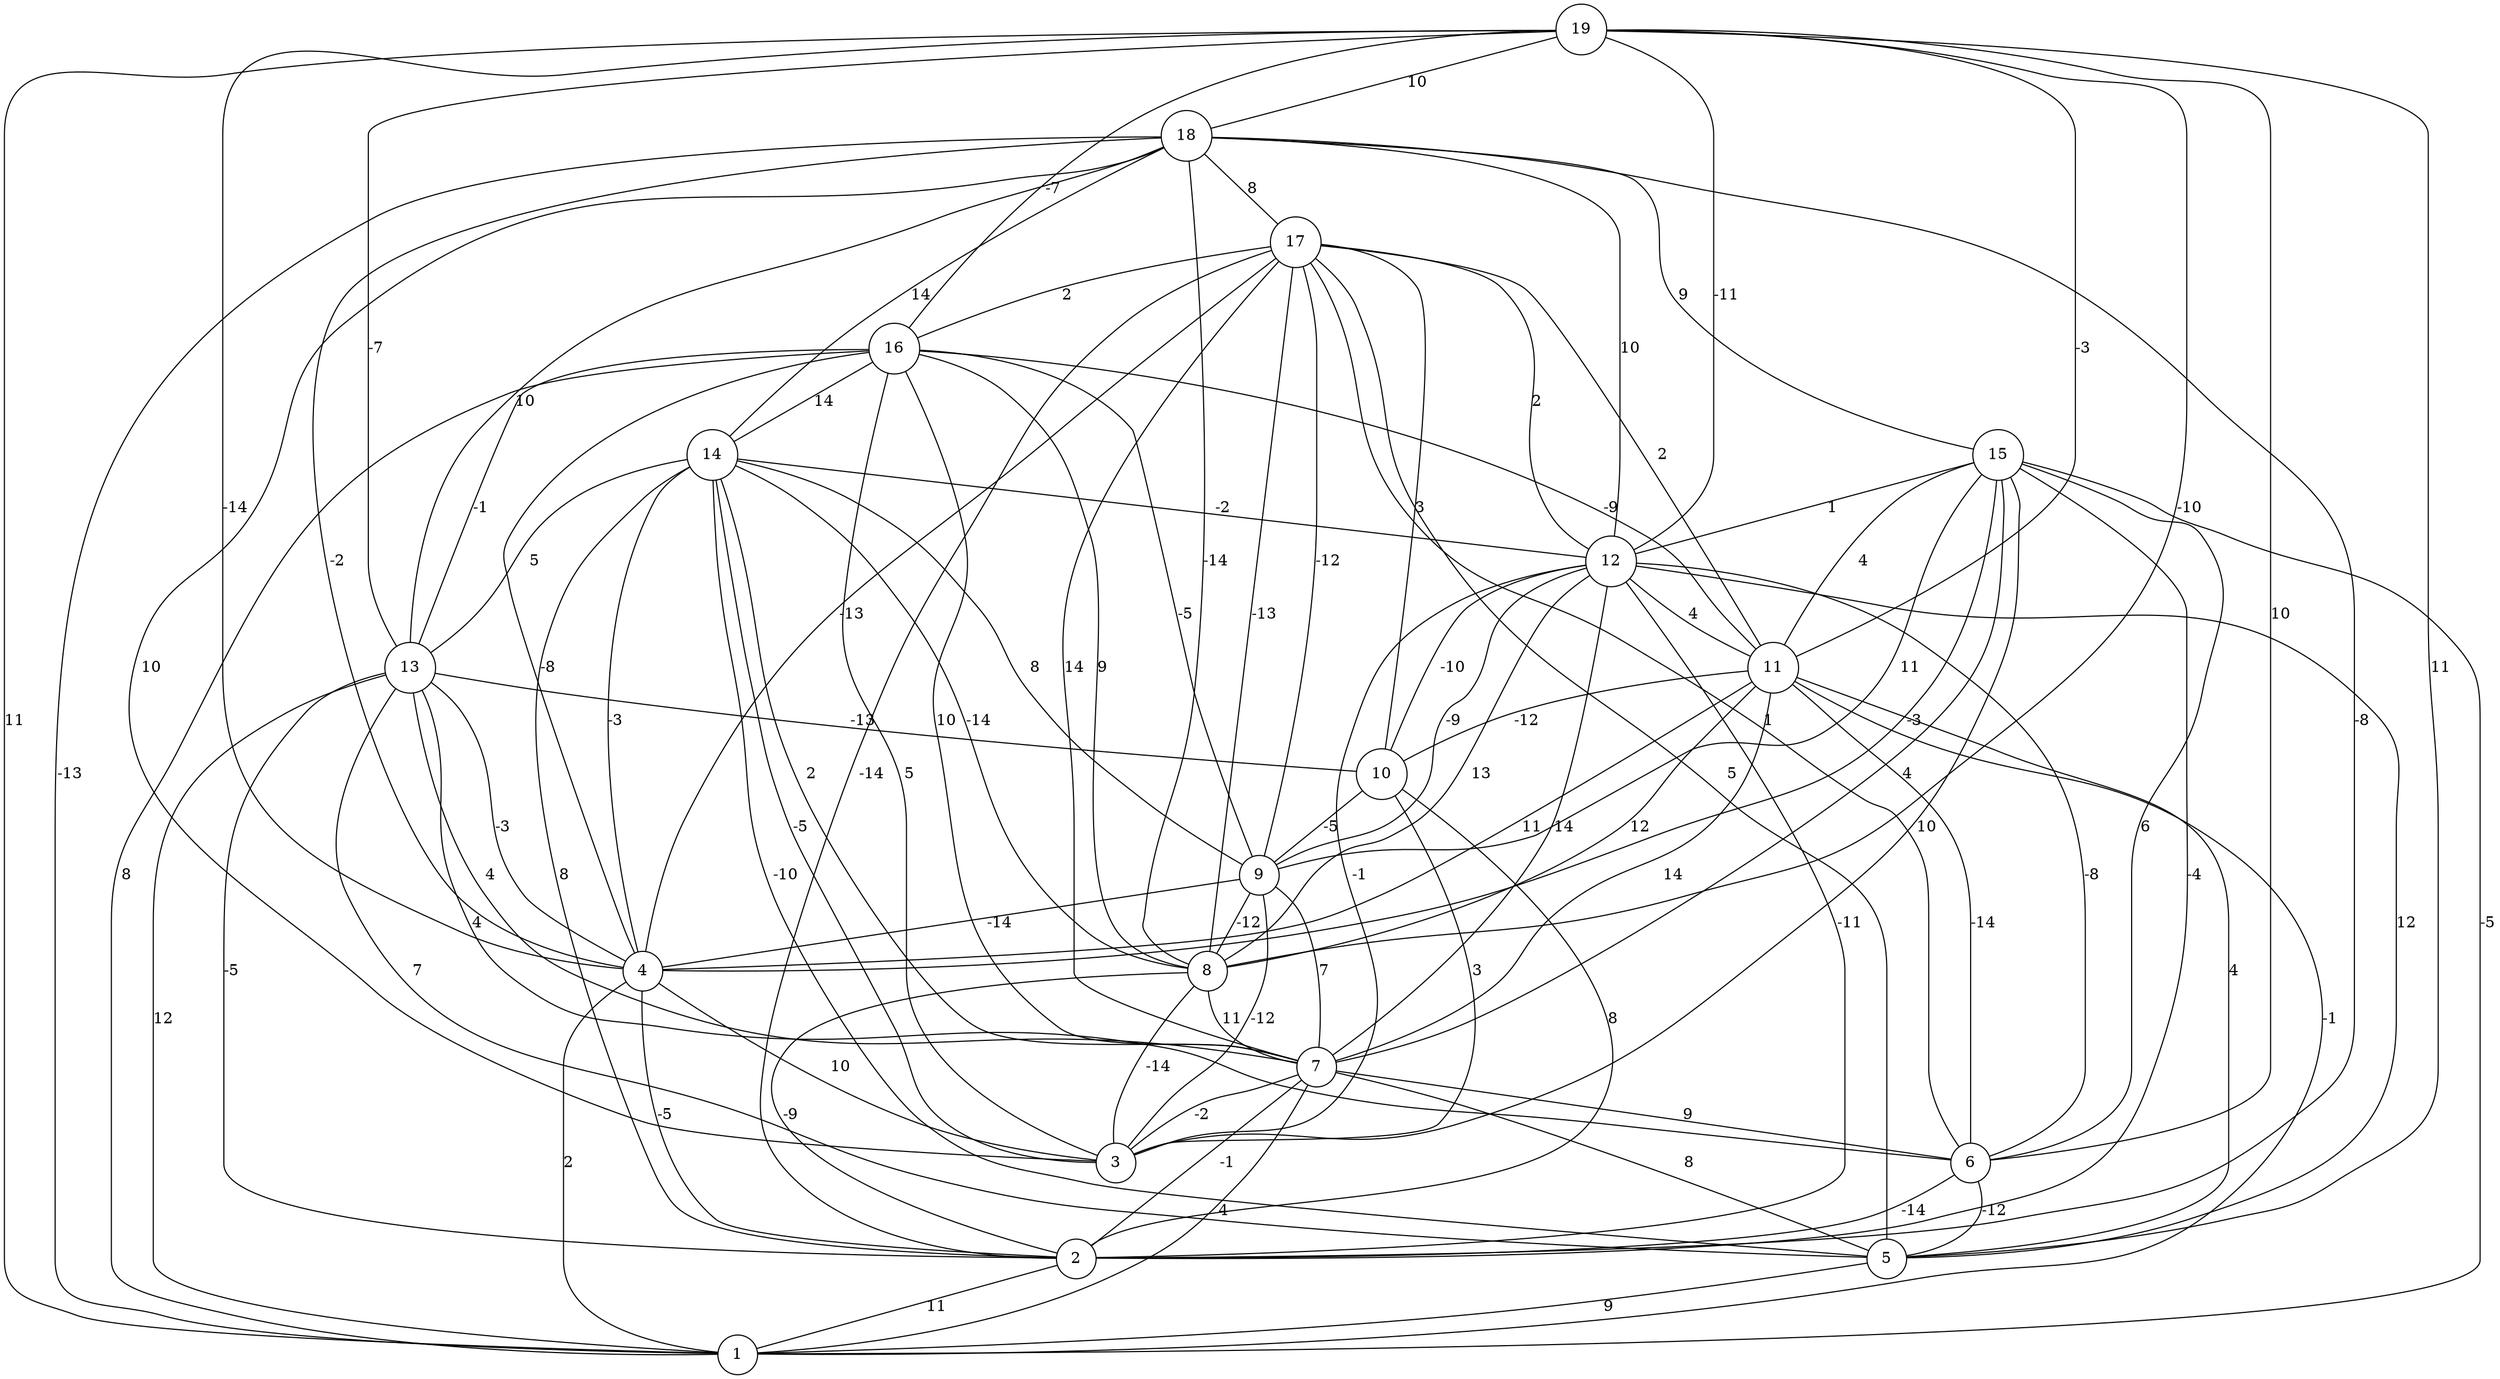 graph { 
	 fontname="Helvetica,Arial,sans-serif" 
	 node [shape = circle]; 
	 19 -- 1 [label = "11"];
	 19 -- 4 [label = "-14"];
	 19 -- 5 [label = "11"];
	 19 -- 6 [label = "10"];
	 19 -- 8 [label = "-10"];
	 19 -- 11 [label = "-3"];
	 19 -- 12 [label = "-11"];
	 19 -- 13 [label = "-7"];
	 19 -- 16 [label = "-7"];
	 19 -- 18 [label = "10"];
	 18 -- 1 [label = "-13"];
	 18 -- 2 [label = "-8"];
	 18 -- 3 [label = "10"];
	 18 -- 4 [label = "-2"];
	 18 -- 8 [label = "-14"];
	 18 -- 12 [label = "10"];
	 18 -- 13 [label = "10"];
	 18 -- 14 [label = "14"];
	 18 -- 15 [label = "9"];
	 18 -- 17 [label = "8"];
	 17 -- 2 [label = "-14"];
	 17 -- 4 [label = "-13"];
	 17 -- 5 [label = "5"];
	 17 -- 6 [label = "1"];
	 17 -- 7 [label = "14"];
	 17 -- 8 [label = "-13"];
	 17 -- 9 [label = "-12"];
	 17 -- 10 [label = "3"];
	 17 -- 11 [label = "2"];
	 17 -- 12 [label = "2"];
	 17 -- 16 [label = "2"];
	 16 -- 1 [label = "8"];
	 16 -- 3 [label = "5"];
	 16 -- 4 [label = "-8"];
	 16 -- 7 [label = "10"];
	 16 -- 8 [label = "9"];
	 16 -- 9 [label = "-5"];
	 16 -- 11 [label = "-9"];
	 16 -- 13 [label = "-1"];
	 16 -- 14 [label = "14"];
	 15 -- 1 [label = "-5"];
	 15 -- 2 [label = "-4"];
	 15 -- 3 [label = "10"];
	 15 -- 4 [label = "-3"];
	 15 -- 6 [label = "6"];
	 15 -- 7 [label = "4"];
	 15 -- 9 [label = "11"];
	 15 -- 11 [label = "4"];
	 15 -- 12 [label = "1"];
	 14 -- 2 [label = "8"];
	 14 -- 3 [label = "-5"];
	 14 -- 4 [label = "-3"];
	 14 -- 5 [label = "-10"];
	 14 -- 7 [label = "2"];
	 14 -- 8 [label = "-14"];
	 14 -- 9 [label = "8"];
	 14 -- 12 [label = "-2"];
	 14 -- 13 [label = "5"];
	 13 -- 1 [label = "12"];
	 13 -- 2 [label = "-5"];
	 13 -- 4 [label = "-3"];
	 13 -- 5 [label = "7"];
	 13 -- 6 [label = "4"];
	 13 -- 7 [label = "4"];
	 13 -- 10 [label = "-13"];
	 12 -- 2 [label = "-11"];
	 12 -- 3 [label = "-1"];
	 12 -- 5 [label = "12"];
	 12 -- 6 [label = "-8"];
	 12 -- 7 [label = "14"];
	 12 -- 8 [label = "13"];
	 12 -- 9 [label = "-9"];
	 12 -- 10 [label = "-10"];
	 12 -- 11 [label = "4"];
	 11 -- 1 [label = "-1"];
	 11 -- 4 [label = "11"];
	 11 -- 5 [label = "4"];
	 11 -- 6 [label = "-14"];
	 11 -- 7 [label = "14"];
	 11 -- 8 [label = "12"];
	 11 -- 10 [label = "-12"];
	 10 -- 2 [label = "8"];
	 10 -- 3 [label = "3"];
	 10 -- 9 [label = "-5"];
	 9 -- 3 [label = "-12"];
	 9 -- 4 [label = "-14"];
	 9 -- 7 [label = "7"];
	 9 -- 8 [label = "-12"];
	 8 -- 2 [label = "-9"];
	 8 -- 3 [label = "-14"];
	 8 -- 7 [label = "11"];
	 7 -- 1 [label = "4"];
	 7 -- 2 [label = "-1"];
	 7 -- 3 [label = "-2"];
	 7 -- 5 [label = "8"];
	 7 -- 6 [label = "9"];
	 6 -- 2 [label = "-14"];
	 6 -- 5 [label = "-12"];
	 5 -- 1 [label = "9"];
	 4 -- 1 [label = "2"];
	 4 -- 2 [label = "-5"];
	 4 -- 3 [label = "10"];
	 2 -- 1 [label = "11"];
	 1;
	 2;
	 3;
	 4;
	 5;
	 6;
	 7;
	 8;
	 9;
	 10;
	 11;
	 12;
	 13;
	 14;
	 15;
	 16;
	 17;
	 18;
	 19;
}
